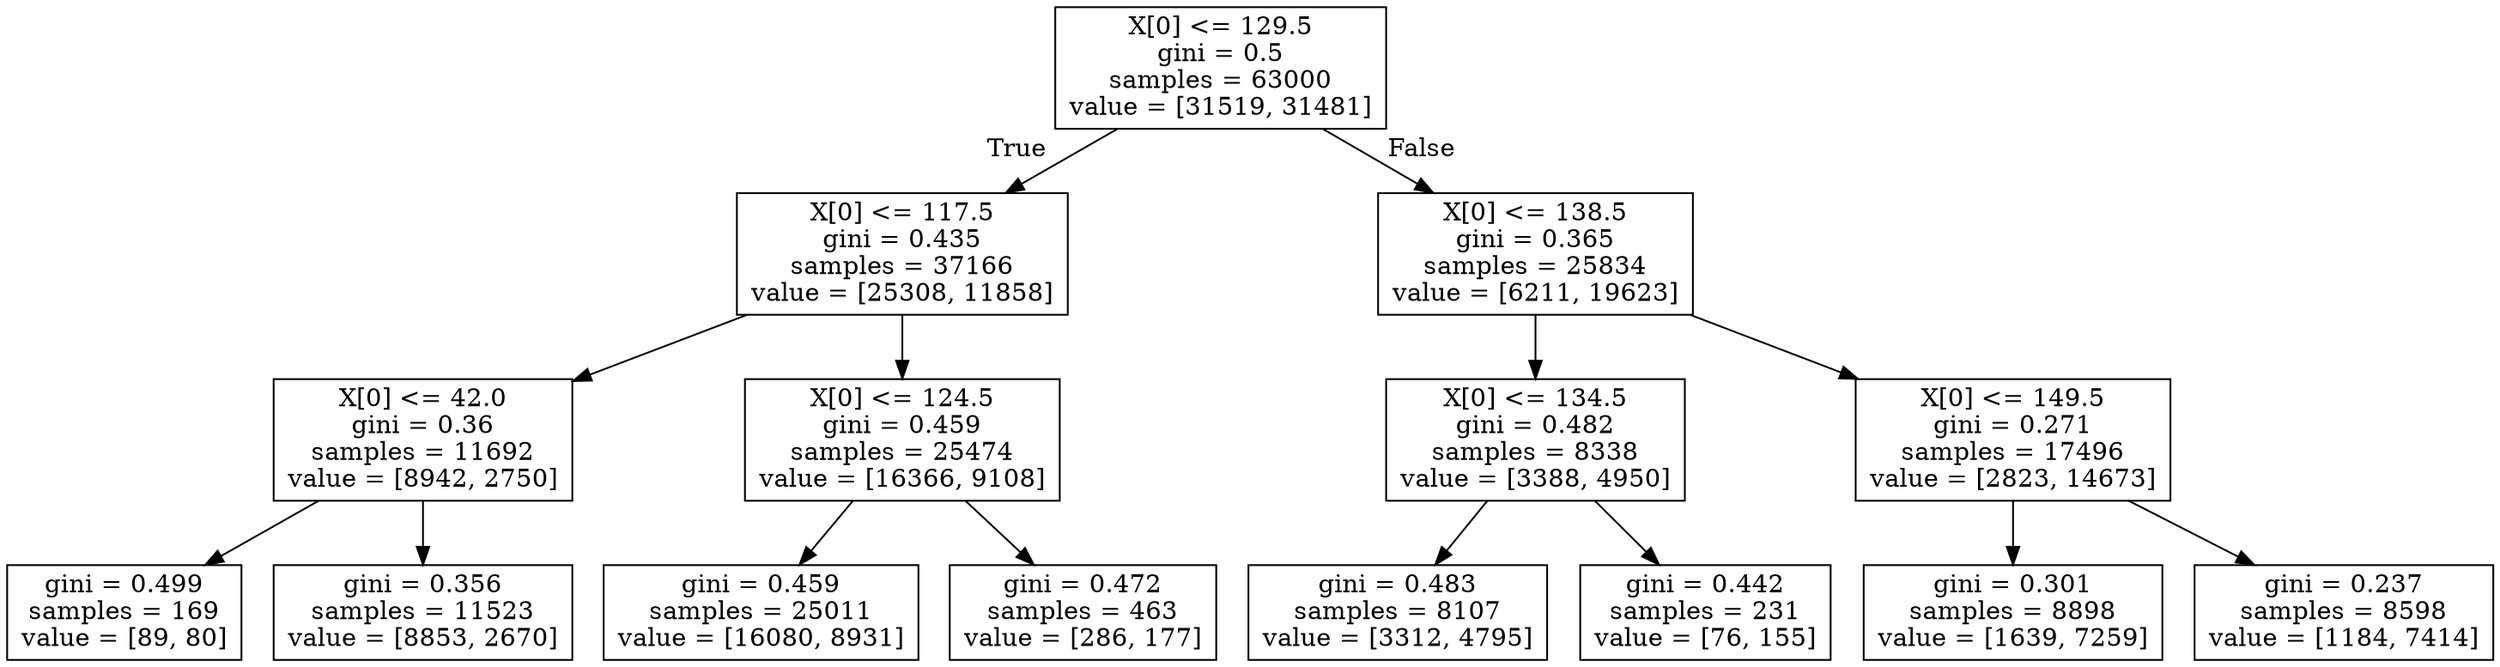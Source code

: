 digraph Tree {
node [shape=box] ;
0 [label="X[0] <= 129.5\ngini = 0.5\nsamples = 63000\nvalue = [31519, 31481]"] ;
1 [label="X[0] <= 117.5\ngini = 0.435\nsamples = 37166\nvalue = [25308, 11858]"] ;
0 -> 1 [labeldistance=2.5, labelangle=45, headlabel="True"] ;
2 [label="X[0] <= 42.0\ngini = 0.36\nsamples = 11692\nvalue = [8942, 2750]"] ;
1 -> 2 ;
3 [label="gini = 0.499\nsamples = 169\nvalue = [89, 80]"] ;
2 -> 3 ;
4 [label="gini = 0.356\nsamples = 11523\nvalue = [8853, 2670]"] ;
2 -> 4 ;
5 [label="X[0] <= 124.5\ngini = 0.459\nsamples = 25474\nvalue = [16366, 9108]"] ;
1 -> 5 ;
6 [label="gini = 0.459\nsamples = 25011\nvalue = [16080, 8931]"] ;
5 -> 6 ;
7 [label="gini = 0.472\nsamples = 463\nvalue = [286, 177]"] ;
5 -> 7 ;
8 [label="X[0] <= 138.5\ngini = 0.365\nsamples = 25834\nvalue = [6211, 19623]"] ;
0 -> 8 [labeldistance=2.5, labelangle=-45, headlabel="False"] ;
9 [label="X[0] <= 134.5\ngini = 0.482\nsamples = 8338\nvalue = [3388, 4950]"] ;
8 -> 9 ;
10 [label="gini = 0.483\nsamples = 8107\nvalue = [3312, 4795]"] ;
9 -> 10 ;
11 [label="gini = 0.442\nsamples = 231\nvalue = [76, 155]"] ;
9 -> 11 ;
12 [label="X[0] <= 149.5\ngini = 0.271\nsamples = 17496\nvalue = [2823, 14673]"] ;
8 -> 12 ;
13 [label="gini = 0.301\nsamples = 8898\nvalue = [1639, 7259]"] ;
12 -> 13 ;
14 [label="gini = 0.237\nsamples = 8598\nvalue = [1184, 7414]"] ;
12 -> 14 ;
}